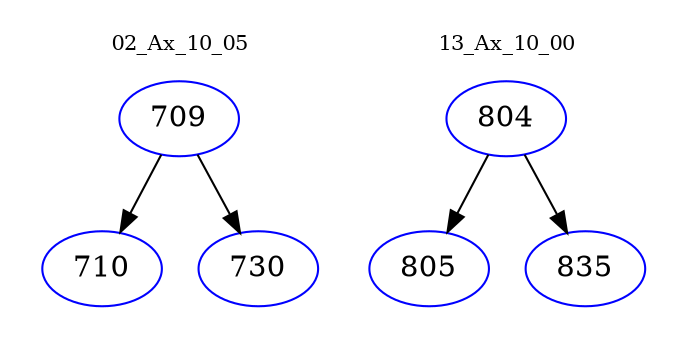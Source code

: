 digraph{
subgraph cluster_0 {
color = white
label = "02_Ax_10_05";
fontsize=10;
T0_709 [label="709", color="blue"]
T0_709 -> T0_710 [color="black"]
T0_710 [label="710", color="blue"]
T0_709 -> T0_730 [color="black"]
T0_730 [label="730", color="blue"]
}
subgraph cluster_1 {
color = white
label = "13_Ax_10_00";
fontsize=10;
T1_804 [label="804", color="blue"]
T1_804 -> T1_805 [color="black"]
T1_805 [label="805", color="blue"]
T1_804 -> T1_835 [color="black"]
T1_835 [label="835", color="blue"]
}
}
